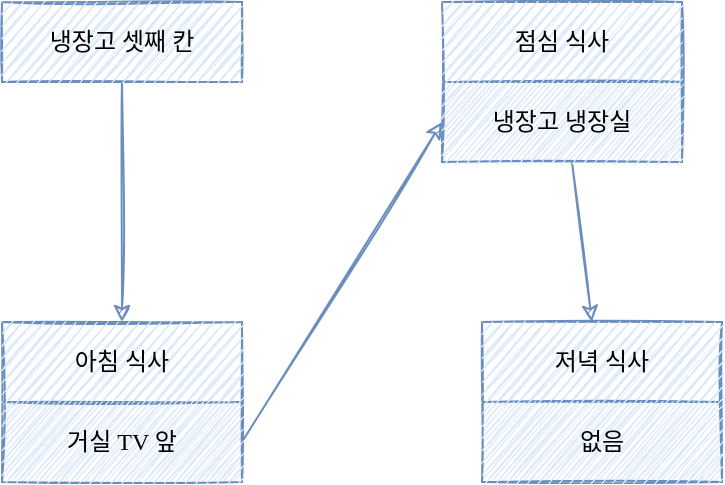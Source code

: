 <mxfile version="20.3.7" type="github">
  <diagram name="Page-1" id="edf60f1a-56cd-e834-aa8a-f176f3a09ee4">
    <mxGraphModel dx="1166" dy="804" grid="1" gridSize="10" guides="1" tooltips="1" connect="1" arrows="1" fold="1" page="1" pageScale="1" pageWidth="1100" pageHeight="850" background="none" math="0" shadow="0">
      <root>
        <mxCell id="0" />
        <mxCell id="1" parent="0" />
        <mxCell id="N9eZ8SX8bxeE_YnUB5st-66" value="" style="edgeStyle=orthogonalEdgeStyle;rounded=0;orthogonalLoop=1;jettySize=auto;html=1;fillColor=#dae8fc;strokeColor=#6c8ebf;sketch=1;fontFamily=나눔스퀘어;" edge="1" parent="1" source="N9eZ8SX8bxeE_YnUB5st-24" target="N9eZ8SX8bxeE_YnUB5st-61">
          <mxGeometry relative="1" as="geometry" />
        </mxCell>
        <mxCell id="N9eZ8SX8bxeE_YnUB5st-24" value="" style="shape=table;startSize=0;container=1;collapsible=0;childLayout=tableLayout;fillColor=#dae8fc;strokeColor=#6c8ebf;sketch=1;swimlaneLine=1;fontFamily=나눔스퀘어;" vertex="1" parent="1">
          <mxGeometry x="280" y="180" width="120" height="40" as="geometry" />
        </mxCell>
        <mxCell id="N9eZ8SX8bxeE_YnUB5st-27" value="" style="shape=tableRow;horizontal=0;startSize=0;swimlaneHead=0;swimlaneBody=0;top=0;left=0;bottom=0;right=0;collapsible=0;dropTarget=0;fillColor=#dae8fc;points=[[0,0.5],[1,0.5]];portConstraint=eastwest;strokeColor=#6c8ebf;sketch=1;fontFamily=나눔스퀘어;" vertex="1" parent="N9eZ8SX8bxeE_YnUB5st-24">
          <mxGeometry width="120" height="40" as="geometry" />
        </mxCell>
        <mxCell id="N9eZ8SX8bxeE_YnUB5st-28" value="냉장고 셋째 칸" style="shape=partialRectangle;html=1;whiteSpace=wrap;connectable=0;overflow=hidden;fillColor=#dae8fc;top=0;left=0;bottom=0;right=0;pointerEvents=1;strokeColor=#6c8ebf;sketch=1;fontFamily=나눔스퀘어;" vertex="1" parent="N9eZ8SX8bxeE_YnUB5st-27">
          <mxGeometry width="120" height="40" as="geometry">
            <mxRectangle width="120" height="40" as="alternateBounds" />
          </mxGeometry>
        </mxCell>
        <mxCell id="N9eZ8SX8bxeE_YnUB5st-74" value="" style="rounded=0;orthogonalLoop=1;jettySize=auto;html=1;exitX=1;exitY=0.5;exitDx=0;exitDy=0;entryX=0;entryY=0.5;entryDx=0;entryDy=0;fillColor=#dae8fc;strokeColor=#6c8ebf;sketch=1;fontFamily=나눔스퀘어;" edge="1" parent="1" source="N9eZ8SX8bxeE_YnUB5st-64" target="N9eZ8SX8bxeE_YnUB5st-72">
          <mxGeometry relative="1" as="geometry" />
        </mxCell>
        <mxCell id="N9eZ8SX8bxeE_YnUB5st-61" value="" style="shape=table;startSize=0;container=1;collapsible=0;childLayout=tableLayout;fillColor=#dae8fc;strokeColor=#6c8ebf;sketch=1;fontFamily=나눔스퀘어;" vertex="1" parent="1">
          <mxGeometry x="280" y="340" width="120" height="80" as="geometry" />
        </mxCell>
        <mxCell id="N9eZ8SX8bxeE_YnUB5st-62" value="" style="shape=tableRow;horizontal=0;startSize=0;swimlaneHead=0;swimlaneBody=0;top=0;left=0;bottom=0;right=0;collapsible=0;dropTarget=0;fillColor=#dae8fc;points=[[0,0.5],[1,0.5]];portConstraint=eastwest;strokeColor=#6c8ebf;sketch=1;fontFamily=나눔스퀘어;" vertex="1" parent="N9eZ8SX8bxeE_YnUB5st-61">
          <mxGeometry width="120" height="40" as="geometry" />
        </mxCell>
        <mxCell id="N9eZ8SX8bxeE_YnUB5st-63" value="아침 식사" style="shape=partialRectangle;html=1;whiteSpace=wrap;connectable=0;overflow=hidden;fillColor=#dae8fc;top=0;left=0;bottom=0;right=0;pointerEvents=1;strokeColor=#6c8ebf;sketch=1;fontFamily=나눔스퀘어;" vertex="1" parent="N9eZ8SX8bxeE_YnUB5st-62">
          <mxGeometry width="120" height="40" as="geometry">
            <mxRectangle width="120" height="40" as="alternateBounds" />
          </mxGeometry>
        </mxCell>
        <mxCell id="N9eZ8SX8bxeE_YnUB5st-64" value="" style="shape=tableRow;horizontal=0;startSize=0;swimlaneHead=0;swimlaneBody=0;top=0;left=0;bottom=0;right=0;collapsible=0;dropTarget=0;fillColor=#dae8fc;points=[[0,0.5],[1,0.5]];portConstraint=eastwest;strokeColor=#6c8ebf;sketch=1;fontFamily=나눔스퀘어;" vertex="1" parent="N9eZ8SX8bxeE_YnUB5st-61">
          <mxGeometry y="40" width="120" height="40" as="geometry" />
        </mxCell>
        <mxCell id="N9eZ8SX8bxeE_YnUB5st-65" value="거실 TV 앞" style="shape=partialRectangle;html=1;whiteSpace=wrap;connectable=0;overflow=hidden;fillColor=#dae8fc;top=0;left=0;bottom=0;right=0;pointerEvents=1;strokeColor=#6c8ebf;sketch=1;fontFamily=나눔스퀘어;" vertex="1" parent="N9eZ8SX8bxeE_YnUB5st-64">
          <mxGeometry width="120" height="40" as="geometry">
            <mxRectangle width="120" height="40" as="alternateBounds" />
          </mxGeometry>
        </mxCell>
        <mxCell id="N9eZ8SX8bxeE_YnUB5st-80" value="" style="edgeStyle=none;rounded=0;orthogonalLoop=1;jettySize=auto;html=1;fillColor=#dae8fc;strokeColor=#6c8ebf;sketch=1;fontFamily=나눔스퀘어;" edge="1" parent="1" source="N9eZ8SX8bxeE_YnUB5st-69" target="N9eZ8SX8bxeE_YnUB5st-75">
          <mxGeometry relative="1" as="geometry" />
        </mxCell>
        <mxCell id="N9eZ8SX8bxeE_YnUB5st-69" value="" style="shape=table;startSize=0;container=1;collapsible=0;childLayout=tableLayout;fillColor=#dae8fc;strokeColor=#6c8ebf;sketch=1;fontFamily=나눔스퀘어;" vertex="1" parent="1">
          <mxGeometry x="500" y="180" width="120" height="80" as="geometry" />
        </mxCell>
        <mxCell id="N9eZ8SX8bxeE_YnUB5st-70" value="" style="shape=tableRow;horizontal=0;startSize=0;swimlaneHead=0;swimlaneBody=0;top=0;left=0;bottom=0;right=0;collapsible=0;dropTarget=0;fillColor=#dae8fc;points=[[0,0.5],[1,0.5]];portConstraint=eastwest;strokeColor=#6c8ebf;sketch=1;fontFamily=나눔스퀘어;" vertex="1" parent="N9eZ8SX8bxeE_YnUB5st-69">
          <mxGeometry width="120" height="40" as="geometry" />
        </mxCell>
        <mxCell id="N9eZ8SX8bxeE_YnUB5st-71" value="점심 식사" style="shape=partialRectangle;html=1;whiteSpace=wrap;connectable=0;overflow=hidden;fillColor=#dae8fc;top=0;left=0;bottom=0;right=0;pointerEvents=1;strokeColor=#6c8ebf;sketch=1;fontFamily=나눔스퀘어;" vertex="1" parent="N9eZ8SX8bxeE_YnUB5st-70">
          <mxGeometry width="120" height="40" as="geometry">
            <mxRectangle width="120" height="40" as="alternateBounds" />
          </mxGeometry>
        </mxCell>
        <mxCell id="N9eZ8SX8bxeE_YnUB5st-72" value="" style="shape=tableRow;horizontal=0;startSize=0;swimlaneHead=0;swimlaneBody=0;top=0;left=0;bottom=0;right=0;collapsible=0;dropTarget=0;fillColor=#dae8fc;points=[[0,0.5],[1,0.5]];portConstraint=eastwest;strokeColor=#6c8ebf;sketch=1;fontFamily=나눔스퀘어;" vertex="1" parent="N9eZ8SX8bxeE_YnUB5st-69">
          <mxGeometry y="40" width="120" height="40" as="geometry" />
        </mxCell>
        <mxCell id="N9eZ8SX8bxeE_YnUB5st-73" value="냉장고 냉장실" style="shape=partialRectangle;html=1;whiteSpace=wrap;connectable=0;overflow=hidden;fillColor=#dae8fc;top=0;left=0;bottom=0;right=0;pointerEvents=1;strokeColor=#6c8ebf;sketch=1;fontFamily=나눔스퀘어;" vertex="1" parent="N9eZ8SX8bxeE_YnUB5st-72">
          <mxGeometry width="120" height="40" as="geometry">
            <mxRectangle width="120" height="40" as="alternateBounds" />
          </mxGeometry>
        </mxCell>
        <mxCell id="N9eZ8SX8bxeE_YnUB5st-75" value="" style="shape=table;startSize=0;container=1;collapsible=0;childLayout=tableLayout;fillColor=#dae8fc;strokeColor=#6c8ebf;sketch=1;fontFamily=나눔스퀘어;" vertex="1" parent="1">
          <mxGeometry x="520" y="340" width="120" height="80" as="geometry" />
        </mxCell>
        <mxCell id="N9eZ8SX8bxeE_YnUB5st-76" value="" style="shape=tableRow;horizontal=0;startSize=0;swimlaneHead=0;swimlaneBody=0;top=0;left=0;bottom=0;right=0;collapsible=0;dropTarget=0;fillColor=#dae8fc;points=[[0,0.5],[1,0.5]];portConstraint=eastwest;strokeColor=#6c8ebf;sketch=1;fontFamily=나눔스퀘어;" vertex="1" parent="N9eZ8SX8bxeE_YnUB5st-75">
          <mxGeometry width="120" height="40" as="geometry" />
        </mxCell>
        <mxCell id="N9eZ8SX8bxeE_YnUB5st-77" value="저녁 식사" style="shape=partialRectangle;html=1;whiteSpace=wrap;connectable=0;overflow=hidden;fillColor=#dae8fc;top=0;left=0;bottom=0;right=0;pointerEvents=1;strokeColor=#6c8ebf;sketch=1;fontFamily=나눔스퀘어;" vertex="1" parent="N9eZ8SX8bxeE_YnUB5st-76">
          <mxGeometry width="120" height="40" as="geometry">
            <mxRectangle width="120" height="40" as="alternateBounds" />
          </mxGeometry>
        </mxCell>
        <mxCell id="N9eZ8SX8bxeE_YnUB5st-78" value="" style="shape=tableRow;horizontal=0;startSize=0;swimlaneHead=0;swimlaneBody=0;top=0;left=0;bottom=0;right=0;collapsible=0;dropTarget=0;fillColor=#dae8fc;points=[[0,0.5],[1,0.5]];portConstraint=eastwest;strokeColor=#6c8ebf;sketch=1;fontFamily=나눔스퀘어;" vertex="1" parent="N9eZ8SX8bxeE_YnUB5st-75">
          <mxGeometry y="40" width="120" height="40" as="geometry" />
        </mxCell>
        <mxCell id="N9eZ8SX8bxeE_YnUB5st-79" value="없음" style="shape=partialRectangle;html=1;whiteSpace=wrap;connectable=0;overflow=hidden;fillColor=#dae8fc;top=0;left=0;bottom=0;right=0;pointerEvents=1;strokeColor=#6c8ebf;sketch=1;fontFamily=나눔스퀘어;" vertex="1" parent="N9eZ8SX8bxeE_YnUB5st-78">
          <mxGeometry width="120" height="40" as="geometry">
            <mxRectangle width="120" height="40" as="alternateBounds" />
          </mxGeometry>
        </mxCell>
      </root>
    </mxGraphModel>
  </diagram>
</mxfile>
